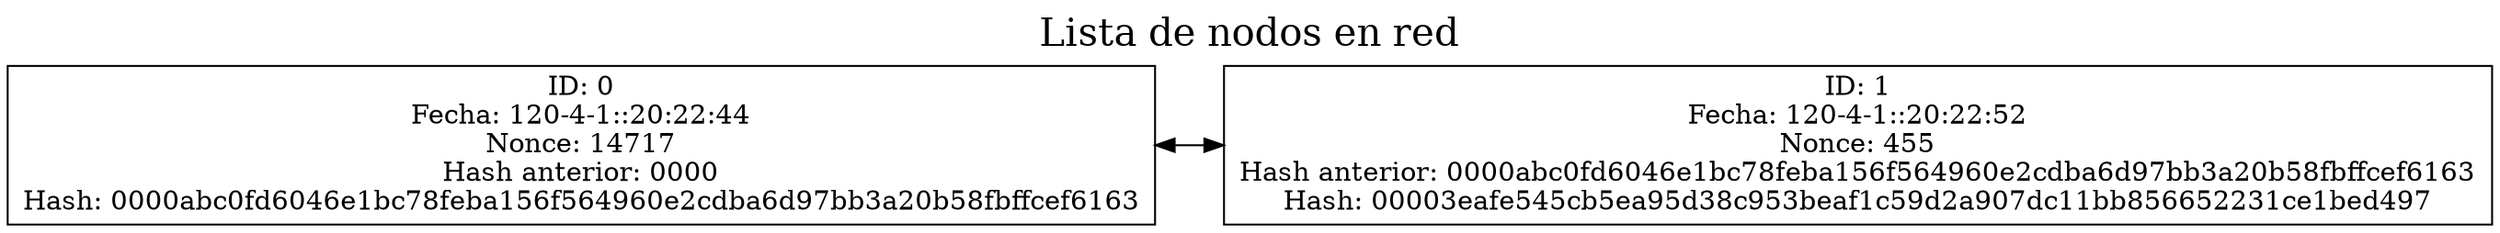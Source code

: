 digraph grafica{
graph[label="Lista de nodos en red", labelloc=t, fontsize=20, compound=true];
rankdir = LR;
node [shape=record];
splines=false; NodeLogChange0 [label ="ID: 0\nFecha: 120-4-1::20:22:44\nNonce: 14717\nHash anterior: 0000\nHash: 0000abc0fd6046e1bc78feba156f564960e2cdba6d97bb3a20b58fbffcef6163 "]
NodeLogChange1 [label ="ID: 1\nFecha: 120-4-1::20:22:52\nNonce: 455\nHash anterior: 0000abc0fd6046e1bc78feba156f564960e2cdba6d97bb3a20b58fbffcef6163\nHash: 00003eafe545cb5ea95d38c953beaf1c59d2a907dc11bb856652231ce1bed497 "]
NodeLogChange0->NodeLogChange1[dir=both]}